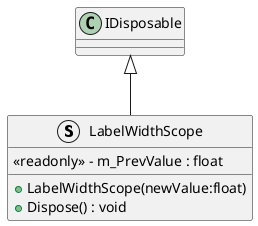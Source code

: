 @startuml
struct LabelWidthScope {
    <<readonly>> - m_PrevValue : float
    + LabelWidthScope(newValue:float)
    + Dispose() : void
}
IDisposable <|-- LabelWidthScope
@enduml
